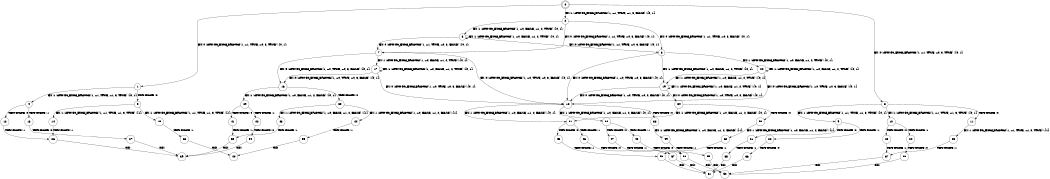 digraph BCG {
size = "7, 10.5";
center = TRUE;
node [shape = circle];
0 [peripheries = 2];
0 -> 1 [label = "EX !0 !ATOMIC_EXCH_BRANCH (1, +1, TRUE, +0, 3, TRUE) !{0, 1}"];
0 -> 2 [label = "EX !1 !ATOMIC_EXCH_BRANCH (1, +1, TRUE, +1, 3, FALSE) !{0, 1}"];
0 -> 3 [label = "EX !0 !ATOMIC_EXCH_BRANCH (1, +1, TRUE, +0, 3, TRUE) !{0, 1}"];
1 -> 4 [label = "EX !1 !ATOMIC_EXCH_BRANCH (1, +1, TRUE, +1, 3, TRUE) !{0, 1}"];
1 -> 5 [label = "TERMINATE !0"];
2 -> 6 [label = "EX !1 !ATOMIC_EXCH_BRANCH (1, +0, FALSE, +1, 2, TRUE) !{0, 1}"];
2 -> 7 [label = "EX !0 !ATOMIC_EXCH_BRANCH (1, +1, TRUE, +0, 3, FALSE) !{0, 1}"];
2 -> 8 [label = "EX !0 !ATOMIC_EXCH_BRANCH (1, +1, TRUE, +0, 3, FALSE) !{0, 1}"];
3 -> 9 [label = "EX !1 !ATOMIC_EXCH_BRANCH (1, +1, TRUE, +1, 3, TRUE) !{0, 1}"];
3 -> 10 [label = "EX !1 !ATOMIC_EXCH_BRANCH (1, +1, TRUE, +1, 3, TRUE) !{0, 1}"];
3 -> 11 [label = "TERMINATE !0"];
4 -> 12 [label = "TERMINATE !0"];
4 -> 13 [label = "TERMINATE !1"];
5 -> 14 [label = "EX !1 !ATOMIC_EXCH_BRANCH (1, +1, TRUE, +1, 3, TRUE) !{1}"];
5 -> 15 [label = "EX !1 !ATOMIC_EXCH_BRANCH (1, +1, TRUE, +1, 3, TRUE) !{1}"];
6 -> 6 [label = "EX !1 !ATOMIC_EXCH_BRANCH (1, +0, FALSE, +1, 2, TRUE) !{0, 1}"];
6 -> 7 [label = "EX !0 !ATOMIC_EXCH_BRANCH (1, +1, TRUE, +0, 3, FALSE) !{0, 1}"];
6 -> 8 [label = "EX !0 !ATOMIC_EXCH_BRANCH (1, +1, TRUE, +0, 3, FALSE) !{0, 1}"];
7 -> 16 [label = "EX !0 !ATOMIC_EXCH_BRANCH (1, +0, TRUE, +0, 3, FALSE) !{0, 1}"];
7 -> 17 [label = "EX !1 !ATOMIC_EXCH_BRANCH (1, +0, FALSE, +1, 2, TRUE) !{0, 1}"];
7 -> 18 [label = "EX !0 !ATOMIC_EXCH_BRANCH (1, +0, TRUE, +0, 3, FALSE) !{0, 1}"];
8 -> 19 [label = "EX !1 !ATOMIC_EXCH_BRANCH (1, +0, FALSE, +1, 2, TRUE) !{0, 1}"];
8 -> 18 [label = "EX !0 !ATOMIC_EXCH_BRANCH (1, +0, TRUE, +0, 3, FALSE) !{0, 1}"];
8 -> 20 [label = "EX !1 !ATOMIC_EXCH_BRANCH (1, +0, FALSE, +1, 2, TRUE) !{0, 1}"];
9 -> 21 [label = "TERMINATE !0"];
9 -> 22 [label = "TERMINATE !1"];
10 -> 23 [label = "TERMINATE !0"];
10 -> 24 [label = "TERMINATE !1"];
11 -> 25 [label = "EX !1 !ATOMIC_EXCH_BRANCH (1, +1, TRUE, +1, 3, TRUE) !{1}"];
12 -> 26 [label = "TERMINATE !1"];
13 -> 27 [label = "TERMINATE !0"];
14 -> 26 [label = "TERMINATE !1"];
15 -> 28 [label = "TERMINATE !1"];
16 -> 29 [label = "EX !1 !ATOMIC_EXCH_BRANCH (1, +0, FALSE, +1, 2, FALSE) !{0, 1}"];
16 -> 30 [label = "TERMINATE !0"];
17 -> 16 [label = "EX !0 !ATOMIC_EXCH_BRANCH (1, +0, TRUE, +0, 3, FALSE) !{0, 1}"];
17 -> 17 [label = "EX !1 !ATOMIC_EXCH_BRANCH (1, +0, FALSE, +1, 2, TRUE) !{0, 1}"];
17 -> 18 [label = "EX !0 !ATOMIC_EXCH_BRANCH (1, +0, TRUE, +0, 3, FALSE) !{0, 1}"];
18 -> 31 [label = "EX !1 !ATOMIC_EXCH_BRANCH (1, +0, FALSE, +1, 2, FALSE) !{0, 1}"];
18 -> 32 [label = "EX !1 !ATOMIC_EXCH_BRANCH (1, +0, FALSE, +1, 2, FALSE) !{0, 1}"];
18 -> 33 [label = "TERMINATE !0"];
19 -> 34 [label = "EX !0 !ATOMIC_EXCH_BRANCH (1, +0, TRUE, +0, 3, FALSE) !{0, 1}"];
19 -> 19 [label = "EX !1 !ATOMIC_EXCH_BRANCH (1, +0, FALSE, +1, 2, TRUE) !{0, 1}"];
19 -> 18 [label = "EX !0 !ATOMIC_EXCH_BRANCH (1, +0, TRUE, +0, 3, FALSE) !{0, 1}"];
20 -> 19 [label = "EX !1 !ATOMIC_EXCH_BRANCH (1, +0, FALSE, +1, 2, TRUE) !{0, 1}"];
20 -> 18 [label = "EX !0 !ATOMIC_EXCH_BRANCH (1, +0, TRUE, +0, 3, FALSE) !{0, 1}"];
20 -> 20 [label = "EX !1 !ATOMIC_EXCH_BRANCH (1, +0, FALSE, +1, 2, TRUE) !{0, 1}"];
21 -> 35 [label = "TERMINATE !1"];
22 -> 36 [label = "TERMINATE !0"];
23 -> 37 [label = "TERMINATE !1"];
24 -> 38 [label = "TERMINATE !0"];
25 -> 37 [label = "TERMINATE !1"];
26 -> 39 [label = "exit"];
27 -> 39 [label = "exit"];
28 -> 40 [label = "exit"];
29 -> 41 [label = "TERMINATE !0"];
29 -> 42 [label = "TERMINATE !1"];
30 -> 43 [label = "EX !1 !ATOMIC_EXCH_BRANCH (1, +0, FALSE, +1, 2, FALSE) !{1}"];
30 -> 44 [label = "EX !1 !ATOMIC_EXCH_BRANCH (1, +0, FALSE, +1, 2, FALSE) !{1}"];
31 -> 45 [label = "TERMINATE !0"];
31 -> 46 [label = "TERMINATE !1"];
32 -> 47 [label = "TERMINATE !0"];
32 -> 48 [label = "TERMINATE !1"];
33 -> 49 [label = "EX !1 !ATOMIC_EXCH_BRANCH (1, +0, FALSE, +1, 2, FALSE) !{1}"];
34 -> 31 [label = "EX !1 !ATOMIC_EXCH_BRANCH (1, +0, FALSE, +1, 2, FALSE) !{0, 1}"];
34 -> 50 [label = "TERMINATE !0"];
35 -> 51 [label = "exit"];
36 -> 51 [label = "exit"];
37 -> 52 [label = "exit"];
38 -> 52 [label = "exit"];
41 -> 53 [label = "TERMINATE !1"];
42 -> 54 [label = "TERMINATE !0"];
43 -> 53 [label = "TERMINATE !1"];
44 -> 55 [label = "TERMINATE !1"];
45 -> 56 [label = "TERMINATE !1"];
46 -> 57 [label = "TERMINATE !0"];
47 -> 58 [label = "TERMINATE !1"];
48 -> 59 [label = "TERMINATE !0"];
49 -> 58 [label = "TERMINATE !1"];
50 -> 60 [label = "EX !1 !ATOMIC_EXCH_BRANCH (1, +0, FALSE, +1, 2, FALSE) !{1}"];
53 -> 39 [label = "exit"];
54 -> 39 [label = "exit"];
55 -> 40 [label = "exit"];
56 -> 51 [label = "exit"];
57 -> 51 [label = "exit"];
58 -> 52 [label = "exit"];
59 -> 52 [label = "exit"];
60 -> 56 [label = "TERMINATE !1"];
}

